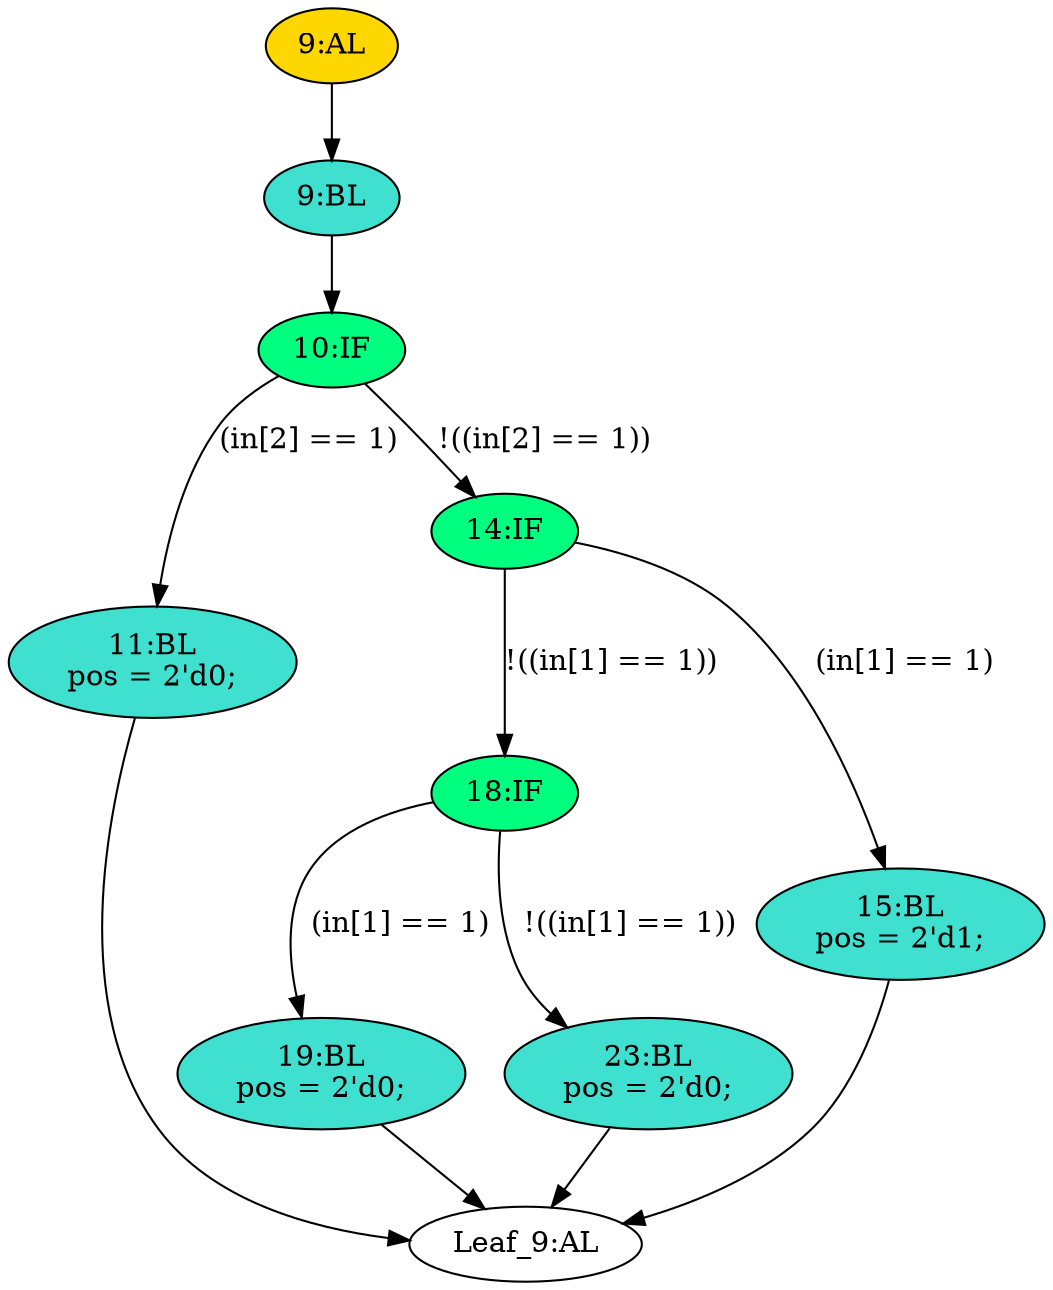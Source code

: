 strict digraph "" {
	node [label="\N"];
	"18:IF"	[ast="<pyverilog.vparser.ast.IfStatement object at 0x7fd6f377fe90>",
		fillcolor=springgreen,
		label="18:IF",
		statements="[]",
		style=filled,
		typ=IfStatement];
	"19:BL"	[ast="<pyverilog.vparser.ast.Block object at 0x7fd6f377ff90>",
		fillcolor=turquoise,
		label="19:BL
pos = 2'd0;",
		statements="[<pyverilog.vparser.ast.BlockingSubstitution object at 0x7fd6f4ed1290>]",
		style=filled,
		typ=Block];
	"18:IF" -> "19:BL"	[cond="['in']",
		label="(in[1] == 1)",
		lineno=18];
	"23:BL"	[ast="<pyverilog.vparser.ast.Block object at 0x7fd6f377ff50>",
		fillcolor=turquoise,
		label="23:BL
pos = 2'd0;",
		statements="[<pyverilog.vparser.ast.BlockingSubstitution object at 0x7fd6f377f890>]",
		style=filled,
		typ=Block];
	"18:IF" -> "23:BL"	[cond="['in']",
		label="!((in[1] == 1))",
		lineno=18];
	"15:BL"	[ast="<pyverilog.vparser.ast.Block object at 0x7fd6f4ed1ed0>",
		fillcolor=turquoise,
		label="15:BL
pos = 2'd1;",
		statements="[<pyverilog.vparser.ast.BlockingSubstitution object at 0x7fd6f4ed1d90>]",
		style=filled,
		typ=Block];
	"Leaf_9:AL"	[def_var="['pos']",
		label="Leaf_9:AL"];
	"15:BL" -> "Leaf_9:AL"	[cond="[]",
		lineno=None];
	"11:BL"	[ast="<pyverilog.vparser.ast.Block object at 0x7fd6f4ef80d0>",
		fillcolor=turquoise,
		label="11:BL
pos = 2'd0;",
		statements="[<pyverilog.vparser.ast.BlockingSubstitution object at 0x7fd6f4ed1f50>]",
		style=filled,
		typ=Block];
	"11:BL" -> "Leaf_9:AL"	[cond="[]",
		lineno=None];
	"14:IF"	[ast="<pyverilog.vparser.ast.IfStatement object at 0x7fd6f4ef8150>",
		fillcolor=springgreen,
		label="14:IF",
		statements="[]",
		style=filled,
		typ=IfStatement];
	"14:IF" -> "18:IF"	[cond="['in']",
		label="!((in[1] == 1))",
		lineno=14];
	"14:IF" -> "15:BL"	[cond="['in']",
		label="(in[1] == 1)",
		lineno=14];
	"10:IF"	[ast="<pyverilog.vparser.ast.IfStatement object at 0x7fd6f4ef82d0>",
		fillcolor=springgreen,
		label="10:IF",
		statements="[]",
		style=filled,
		typ=IfStatement];
	"10:IF" -> "11:BL"	[cond="['in']",
		label="(in[2] == 1)",
		lineno=10];
	"10:IF" -> "14:IF"	[cond="['in']",
		label="!((in[2] == 1))",
		lineno=10];
	"9:AL"	[ast="<pyverilog.vparser.ast.Always object at 0x7fd6f4ef84d0>",
		clk_sens=False,
		fillcolor=gold,
		label="9:AL",
		sens="[]",
		statements="[]",
		style=filled,
		typ=Always,
		use_var="['in']"];
	"9:BL"	[ast="<pyverilog.vparser.ast.Block object at 0x7fd6f4ef8450>",
		fillcolor=turquoise,
		label="9:BL",
		statements="[]",
		style=filled,
		typ=Block];
	"9:AL" -> "9:BL"	[cond="[]",
		lineno=None];
	"9:BL" -> "10:IF"	[cond="[]",
		lineno=None];
	"19:BL" -> "Leaf_9:AL"	[cond="[]",
		lineno=None];
	"23:BL" -> "Leaf_9:AL"	[cond="[]",
		lineno=None];
}
